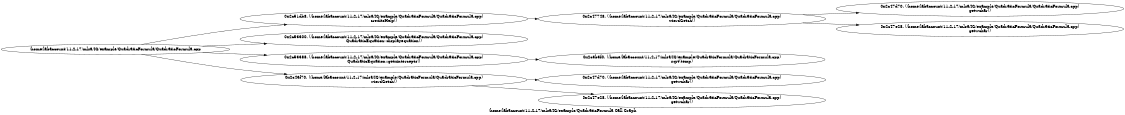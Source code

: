 digraph "/home/labaccount/11-2-17/mlsa/IG/example/QuadraticFormula Call Graph" {
	graph [dpi=300
		rankdir=LR
		size="7.5, 10"
		label="/home/labaccount/11-2-17/mlsa/IG/example/QuadraticFormula Call Graph"
	];

	Node0x669145244 [shape=oval, label="/home/labaccount/11-2-17/mlsa/IG/example/QuadraticFormula/QuadraticFormula.cpp"];
	Node0x373828981 [shape=oval, label="0x2c51db8. (/home/labaccount/11-2-17/mlsa/IG/example/QuadraticFormula/QuadraticFormula.cpp)\ncreditsHelp()"];
	Node0x669145244 -> Node0x373828981;
	Node0x113935636 [shape=oval, label="0x2c53300. (/home/labaccount/11-2-17/mlsa/IG/example/QuadraticFormula/QuadraticFormula.cpp)\nQuadraticEquation::displayequation()"];
	Node0x669145244 -> Node0x113935636;
	Node0x874125815 [shape=oval, label="0x2c53388. (/home/labaccount/11-2-17/mlsa/IG/example/QuadraticFormula/QuadraticFormula.cpp)\nQuadraticEquation::getxintercepts()"];
	Node0x669145244 -> Node0x874125815;
	Node0x573420591 [shape=oval, label="0x2c43f70. (/home/labaccount/11-2-17/mlsa/IG/example/QuadraticFormula/QuadraticFormula.cpp)\nwierdGetch()"];
	Node0x669145244 -> Node0x573420591;
	Node0x530112997 [shape=oval, label="0x2c47748. (/home/labaccount/11-2-17/mlsa/IG/example/QuadraticFormula/QuadraticFormula.cpp)\nwierdGetch()"];
	Node0x373828981 -> Node0x530112997;
	Node0x630781508 [shape=oval, label="0x2c3b3f0. (/home/labaccount/11-2-17/mlsa/IG/example/QuadraticFormula/QuadraticFormula.cpp)\nsqrt(temp)"];
	Node0x874125815 -> Node0x630781508;
	Node0x265635366 [shape=oval, label="0x2c47d70. (/home/labaccount/11-2-17/mlsa/IG/example/QuadraticFormula/QuadraticFormula.cpp)\ngetwchar()"];
	Node0x573420591 -> Node0x265635366;
	Node0x246876727 [shape=oval, label="0x2c47e28. (/home/labaccount/11-2-17/mlsa/IG/example/QuadraticFormula/QuadraticFormula.cpp)\ngetwchar()"];
	Node0x573420591 -> Node0x246876727;
	Node0x195540066 [shape=oval, label="0x2c47d70. (/home/labaccount/11-2-17/mlsa/IG/example/QuadraticFormula/QuadraticFormula.cpp)\ngetwchar()"];
	Node0x530112997 -> Node0x195540066;
	Node0x487064530 [shape=oval, label="0x2c47e28. (/home/labaccount/11-2-17/mlsa/IG/example/QuadraticFormula/QuadraticFormula.cpp)\ngetwchar()"];
	Node0x530112997 -> Node0x487064530;
}